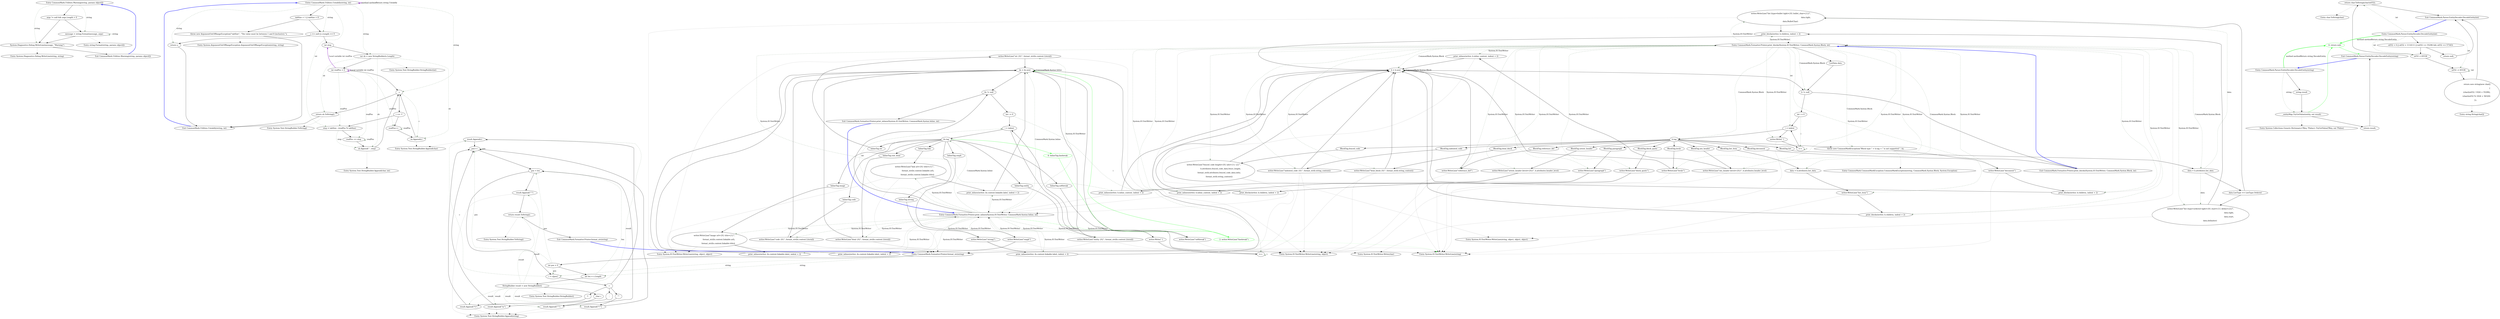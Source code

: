 digraph  {
n0 [cluster="CommonMark.Utilities.Warning(string, params object[])", label="Entry CommonMark.Utilities.Warning(string, params object[])", span="17-17"];
n1 [cluster="CommonMark.Utilities.Warning(string, params object[])", label="args != null && args.Length > 0", span="19-19"];
n2 [cluster="CommonMark.Utilities.Warning(string, params object[])", label="message = string.Format(message, args)", span="20-20"];
n3 [cluster="CommonMark.Utilities.Warning(string, params object[])", label="System.Diagnostics.Debug.WriteLine(message, ''Warning'')", span="22-22"];
n5 [cluster="string.Format(string, params object[])", label="Entry string.Format(string, params object[])", span="0-0"];
n4 [cluster="CommonMark.Utilities.Warning(string, params object[])", label="Exit CommonMark.Utilities.Warning(string, params object[])", span="17-17"];
n6 [cluster="System.Diagnostics.Debug.WriteLine(string, string)", label="Entry System.Diagnostics.Debug.WriteLine(string, string)", span="0-0"];
n7 [cluster="CommonMark.Utilities.Untabify(string, int)", label="Entry CommonMark.Utilities.Untabify(string, int)", span="31-31"];
n8 [cluster="CommonMark.Utilities.Untabify(string, int)", label="tabSize < 1 || tabSize > 8", span="33-33"];
n10 [cluster="CommonMark.Utilities.Untabify(string, int)", label="s == null || s.Length == 0", span="36-36"];
n11 [cluster="CommonMark.Utilities.Untabify(string, int)", label="return s;", span="37-37"];
n13 [cluster="CommonMark.Utilities.Untabify(string, int)", label="var sb = new StringBuilder(s.Length)", span="40-40"];
n15 [cluster="CommonMark.Utilities.Untabify(string, int)", label=s, span="42-42"];
n17 [cluster="CommonMark.Utilities.Untabify(string, int)", label="step = tabSize - (realPos % tabSize)", span="46-46"];
n9 [cluster="CommonMark.Utilities.Untabify(string, int)", label="throw new ArgumentOutOfRangeException(''tabSize'', ''The value must be between 1 and 8 (inclusive).'');", span="34-34"];
n12 [cluster="CommonMark.Utilities.Untabify(string, int)", label="int step", span="39-39"];
n14 [cluster="CommonMark.Utilities.Untabify(string, int)", label="int realPos = 0", span="41-41"];
n25 [cluster="System.Text.StringBuilder.StringBuilder(int)", label="Entry System.Text.StringBuilder.StringBuilder(int)", span="0-0"];
n19 [cluster="CommonMark.Utilities.Untabify(string, int)", label="sb.Append(' ', step)", span="48-48"];
n21 [cluster="CommonMark.Utilities.Untabify(string, int)", label="sb.Append(c)", span="53-53"];
n22 [cluster="CommonMark.Utilities.Untabify(string, int)", label="return sb.ToString();", span="57-57"];
n18 [cluster="CommonMark.Utilities.Untabify(string, int)", label="realPos += step", span="47-47"];
n20 [cluster="CommonMark.Utilities.Untabify(string, int)", label="realPos++", span="52-52"];
n16 [cluster="CommonMark.Utilities.Untabify(string, int)", label="c == '\t'", span="44-44"];
n27 [cluster="System.Text.StringBuilder.Append(char)", label="Entry System.Text.StringBuilder.Append(char)", span="0-0"];
n26 [cluster="System.Text.StringBuilder.Append(char, int)", label="Entry System.Text.StringBuilder.Append(char, int)", span="0-0"];
n23 [cluster="CommonMark.Utilities.Untabify(string, int)", label="Exit CommonMark.Utilities.Untabify(string, int)", span="31-31"];
n28 [cluster="System.Text.StringBuilder.ToString()", label="Entry System.Text.StringBuilder.ToString()", span="0-0"];
n24 [cluster="System.ArgumentOutOfRangeException.ArgumentOutOfRangeException(string, string)", label="Entry System.ArgumentOutOfRangeException.ArgumentOutOfRangeException(string, string)", span="0-0"];
m3_15 [cluster="char.ToString(char)", file="HtmlFormatterSlim.cs", label="Entry char.ToString(char)", span="0-0"];
m3_16 [cluster="string.String(char[])", file="HtmlFormatterSlim.cs", label="Entry string.String(char[])", span="0-0"];
m3_7 [cluster="CommonMark.Parser.EntityDecoder.DecodeEntity(int)", file="HtmlFormatterSlim.cs", label="Entry CommonMark.Parser.EntityDecoder.DecodeEntity(int)", span="26-26"];
m3_8 [cluster="CommonMark.Parser.EntityDecoder.DecodeEntity(int)", file="HtmlFormatterSlim.cs", label="utf32 < 0 || utf32 > 1114111 || (utf32 >= 55296 && utf32 <= 57343)", span="28-28"];
m3_10 [cluster="CommonMark.Parser.EntityDecoder.DecodeEntity(int)", file="HtmlFormatterSlim.cs", label="utf32 < 65536", span="31-31"];
m3_11 [cluster="CommonMark.Parser.EntityDecoder.DecodeEntity(int)", file="HtmlFormatterSlim.cs", label="return char.ToString((char)utf32);", span="32-32"];
m3_12 [cluster="CommonMark.Parser.EntityDecoder.DecodeEntity(int)", file="HtmlFormatterSlim.cs", label="utf32 -= 65536", span="34-34"];
m3_9 [cluster="CommonMark.Parser.EntityDecoder.DecodeEntity(int)", file="HtmlFormatterSlim.cs", label="return null;", span="29-29"];
m3_13 [cluster="CommonMark.Parser.EntityDecoder.DecodeEntity(int)", file="HtmlFormatterSlim.cs", label="return new string(new char[]\r\n            {\r\n                (char)(utf32 / 1024 + 55296),\r\n                (char)(utf32 % 1024 + 56320)\r\n            });", span="35-39"];
m3_14 [cluster="CommonMark.Parser.EntityDecoder.DecodeEntity(int)", file="HtmlFormatterSlim.cs", label="Exit CommonMark.Parser.EntityDecoder.DecodeEntity(int)", span="26-26"];
m3_0 [cluster="CommonMark.Parser.EntityDecoder.DecodeEntity(string)", file="HtmlFormatterSlim.cs", label="Entry CommonMark.Parser.EntityDecoder.DecodeEntity(string)", span="13-13"];
m3_4 [cluster="CommonMark.Parser.EntityDecoder.DecodeEntity(string)", color=green, community=0, file="HtmlFormatterSlim.cs", label="6: return null;", span="19-19"];
m3_2 [cluster="CommonMark.Parser.EntityDecoder.DecodeEntity(string)", file="HtmlFormatterSlim.cs", label="_entityMap.TryGetValue(entity, out result)", span="16-16"];
m3_1 [cluster="CommonMark.Parser.EntityDecoder.DecodeEntity(string)", file="HtmlFormatterSlim.cs", label="string result", span="15-15"];
m3_3 [cluster="CommonMark.Parser.EntityDecoder.DecodeEntity(string)", file="HtmlFormatterSlim.cs", label="return result;", span="17-17"];
m3_5 [cluster="CommonMark.Parser.EntityDecoder.DecodeEntity(string)", file="HtmlFormatterSlim.cs", label="Exit CommonMark.Parser.EntityDecoder.DecodeEntity(string)", span="13-13"];
m3_6 [cluster="System.Collections.Generic.Dictionary<TKey, TValue>.TryGetValue(TKey, out TValue)", file="HtmlFormatterSlim.cs", label="Entry System.Collections.Generic.Dictionary<TKey, TValue>.TryGetValue(TKey, out TValue)", span="0-0"];
m4_75 [cluster="CommonMark.Formatter.Printer.print_inlines(System.IO.TextWriter, CommonMark.Syntax.Inline, int)", file="Printer.cs", label="Entry CommonMark.Formatter.Printer.print_inlines(System.IO.TextWriter, CommonMark.Syntax.Inline, int)", span="122-122"];
m4_86 [cluster="CommonMark.Formatter.Printer.print_inlines(System.IO.TextWriter, CommonMark.Syntax.Inline, int)", color=green, community=0, file="Printer.cs", label="2: writer.WriteLine(''linebreak'')", span="144-144"];
m4_85 [cluster="CommonMark.Formatter.Printer.print_inlines(System.IO.TextWriter, CommonMark.Syntax.Inline, int)", color=green, community=0, file="Printer.cs", label="4: InlineTag.linebreak", span="143-143"];
m4_107 [cluster="CommonMark.Formatter.Printer.print_inlines(System.IO.TextWriter, CommonMark.Syntax.Inline, int)", file="Printer.cs", label="ils = ils.next", span="179-179"];
m4_82 [cluster="CommonMark.Formatter.Printer.print_inlines(System.IO.TextWriter, CommonMark.Syntax.Inline, int)", file="Printer.cs", label="ils.tag", span="138-138"];
m4_97 [cluster="CommonMark.Formatter.Printer.print_inlines(System.IO.TextWriter, CommonMark.Syntax.Inline, int)", file="Printer.cs", label="print_inlines(writer, ils.content.linkable.label, indent + 2)", span="162-162"];
m4_100 [cluster="CommonMark.Formatter.Printer.print_inlines(System.IO.TextWriter, CommonMark.Syntax.Inline, int)", file="Printer.cs", label="print_inlines(writer, ils.content.linkable.label, indent + 2)", span="168-168"];
m4_103 [cluster="CommonMark.Formatter.Printer.print_inlines(System.IO.TextWriter, CommonMark.Syntax.Inline, int)", file="Printer.cs", label="print_inlines(writer, ils.content.linkable.label, indent + 2)", span="172-172"];
m4_106 [cluster="CommonMark.Formatter.Printer.print_inlines(System.IO.TextWriter, CommonMark.Syntax.Inline, int)", file="Printer.cs", label="print_inlines(writer, ils.content.linkable.label, indent + 2)", span="176-176"];
m4_77 [cluster="CommonMark.Formatter.Printer.print_inlines(System.IO.TextWriter, CommonMark.Syntax.Inline, int)", file="Printer.cs", label="ils != null", span="124-124"];
m4_79 [cluster="CommonMark.Formatter.Printer.print_inlines(System.IO.TextWriter, CommonMark.Syntax.Inline, int)", file="Printer.cs", label="i < indent", span="134-134"];
m4_80 [cluster="CommonMark.Formatter.Printer.print_inlines(System.IO.TextWriter, CommonMark.Syntax.Inline, int)", file="Printer.cs", label="writer.Write(' ')", span="136-136"];
m4_84 [cluster="CommonMark.Formatter.Printer.print_inlines(System.IO.TextWriter, CommonMark.Syntax.Inline, int)", file="Printer.cs", label="writer.WriteLine(''str {0}'', format_str(ils.content.Literal))", span="141-141"];
m4_88 [cluster="CommonMark.Formatter.Printer.print_inlines(System.IO.TextWriter, CommonMark.Syntax.Inline, int)", file="Printer.cs", label="writer.WriteLine(''softbreak'')", span="147-147"];
m4_90 [cluster="CommonMark.Formatter.Printer.print_inlines(System.IO.TextWriter, CommonMark.Syntax.Inline, int)", file="Printer.cs", label="writer.WriteLine(''code {0}'', format_str(ils.content.Literal))", span="150-150"];
m4_92 [cluster="CommonMark.Formatter.Printer.print_inlines(System.IO.TextWriter, CommonMark.Syntax.Inline, int)", file="Printer.cs", label="writer.WriteLine(''html {0}'', format_str(ils.content.Literal))", span="153-153"];
m4_94 [cluster="CommonMark.Formatter.Printer.print_inlines(System.IO.TextWriter, CommonMark.Syntax.Inline, int)", file="Printer.cs", label="writer.WriteLine(''entity {0}'', format_str(ils.content.Literal))", span="156-156"];
m4_96 [cluster="CommonMark.Formatter.Printer.print_inlines(System.IO.TextWriter, CommonMark.Syntax.Inline, int)", file="Printer.cs", label="writer.WriteLine(''link url={0} title={1}'',\r\n                               format_str(ils.content.linkable.url),\r\n                               format_str(ils.content.linkable.title))", span="159-161"];
m4_99 [cluster="CommonMark.Formatter.Printer.print_inlines(System.IO.TextWriter, CommonMark.Syntax.Inline, int)", file="Printer.cs", label="writer.WriteLine(''image url={0} title={1}'',\r\n                               format_str(ils.content.linkable.url),\r\n                               format_str(ils.content.linkable.title))", span="165-167"];
m4_102 [cluster="CommonMark.Formatter.Printer.print_inlines(System.IO.TextWriter, CommonMark.Syntax.Inline, int)", file="Printer.cs", label="writer.WriteLine(''strong'')", span="171-171"];
m4_105 [cluster="CommonMark.Formatter.Printer.print_inlines(System.IO.TextWriter, CommonMark.Syntax.Inline, int)", file="Printer.cs", label="writer.WriteLine(''emph'')", span="175-175"];
m4_83 [cluster="CommonMark.Formatter.Printer.print_inlines(System.IO.TextWriter, CommonMark.Syntax.Inline, int)", file="Printer.cs", label="InlineTag.str", span="140-140"];
m4_87 [cluster="CommonMark.Formatter.Printer.print_inlines(System.IO.TextWriter, CommonMark.Syntax.Inline, int)", file="Printer.cs", label="InlineTag.softbreak", span="146-146"];
m4_89 [cluster="CommonMark.Formatter.Printer.print_inlines(System.IO.TextWriter, CommonMark.Syntax.Inline, int)", file="Printer.cs", label="InlineTag.code", span="149-149"];
m4_91 [cluster="CommonMark.Formatter.Printer.print_inlines(System.IO.TextWriter, CommonMark.Syntax.Inline, int)", file="Printer.cs", label="InlineTag.raw_html", span="152-152"];
m4_93 [cluster="CommonMark.Formatter.Printer.print_inlines(System.IO.TextWriter, CommonMark.Syntax.Inline, int)", file="Printer.cs", label="InlineTag.entity", span="155-155"];
m4_95 [cluster="CommonMark.Formatter.Printer.print_inlines(System.IO.TextWriter, CommonMark.Syntax.Inline, int)", file="Printer.cs", label="InlineTag.link", span="158-158"];
m4_98 [cluster="CommonMark.Formatter.Printer.print_inlines(System.IO.TextWriter, CommonMark.Syntax.Inline, int)", file="Printer.cs", label="InlineTag.image", span="164-164"];
m4_101 [cluster="CommonMark.Formatter.Printer.print_inlines(System.IO.TextWriter, CommonMark.Syntax.Inline, int)", file="Printer.cs", label="InlineTag.strong", span="170-170"];
m4_104 [cluster="CommonMark.Formatter.Printer.print_inlines(System.IO.TextWriter, CommonMark.Syntax.Inline, int)", file="Printer.cs", label="InlineTag.emph", span="174-174"];
m4_78 [cluster="CommonMark.Formatter.Printer.print_inlines(System.IO.TextWriter, CommonMark.Syntax.Inline, int)", file="Printer.cs", label="int i = 0", span="134-134"];
m4_81 [cluster="CommonMark.Formatter.Printer.print_inlines(System.IO.TextWriter, CommonMark.Syntax.Inline, int)", file="Printer.cs", label="i++", span="134-134"];
m4_108 [cluster="CommonMark.Formatter.Printer.print_inlines(System.IO.TextWriter, CommonMark.Syntax.Inline, int)", file="Printer.cs", label="Exit CommonMark.Formatter.Printer.print_inlines(System.IO.TextWriter, CommonMark.Syntax.Inline, int)", span="122-122"];
m4_73 [cluster="System.IO.TextWriter.WriteLine(string, object, object)", file="Printer.cs", label="Entry System.IO.TextWriter.WriteLine(string, object, object)", span="0-0"];
m4_71 [cluster="System.IO.TextWriter.WriteLine(string)", file="Printer.cs", label="Entry System.IO.TextWriter.WriteLine(string)", span="0-0"];
m4_24 [cluster="CommonMark.Formatter.Printer.print_blocks(System.IO.TextWriter, CommonMark.Syntax.Block, int)", file="Printer.cs", label="Entry CommonMark.Formatter.Printer.print_blocks(System.IO.TextWriter, CommonMark.Syntax.Block, int)", span="42-42"];
m4_50 [cluster="CommonMark.Formatter.Printer.print_blocks(System.IO.TextWriter, CommonMark.Syntax.Block, int)", file="Printer.cs", label="print_inlines(writer, b.inline_content, indent + 2)", span="86-86"];
m4_53 [cluster="CommonMark.Formatter.Printer.print_blocks(System.IO.TextWriter, CommonMark.Syntax.Block, int)", file="Printer.cs", label="print_inlines(writer, b.inline_content, indent + 2)", span="90-90"];
m4_56 [cluster="CommonMark.Formatter.Printer.print_blocks(System.IO.TextWriter, CommonMark.Syntax.Block, int)", file="Printer.cs", label="print_inlines(writer, b.inline_content, indent + 2)", span="94-94"];
m4_33 [cluster="CommonMark.Formatter.Printer.print_blocks(System.IO.TextWriter, CommonMark.Syntax.Block, int)", file="Printer.cs", label="writer.WriteLine(''document'')", span="55-55"];
m4_36 [cluster="CommonMark.Formatter.Printer.print_blocks(System.IO.TextWriter, CommonMark.Syntax.Block, int)", file="Printer.cs", label="writer.WriteLine(''block_quote'')", span="59-59"];
m4_40 [cluster="CommonMark.Formatter.Printer.print_blocks(System.IO.TextWriter, CommonMark.Syntax.Block, int)", file="Printer.cs", label="writer.WriteLine(''list_item'')", span="64-64"];
m4_55 [cluster="CommonMark.Formatter.Printer.print_blocks(System.IO.TextWriter, CommonMark.Syntax.Block, int)", file="Printer.cs", label="writer.WriteLine(''paragraph'')", span="93-93"];
m4_58 [cluster="CommonMark.Formatter.Printer.print_blocks(System.IO.TextWriter, CommonMark.Syntax.Block, int)", file="Printer.cs", label="writer.WriteLine(''hrule'')", span="97-97"];
m4_66 [cluster="CommonMark.Formatter.Printer.print_blocks(System.IO.TextWriter, CommonMark.Syntax.Block, int)", file="Printer.cs", label="writer.WriteLine(''reference_def'')", span="112-112"];
m4_49 [cluster="CommonMark.Formatter.Printer.print_blocks(System.IO.TextWriter, CommonMark.Syntax.Block, int)", file="Printer.cs", label="writer.WriteLine(''atx_header (level={0})'', b.attributes.header_level)", span="85-85"];
m4_68 [cluster="CommonMark.Formatter.Printer.print_blocks(System.IO.TextWriter, CommonMark.Syntax.Block, int)", file="Printer.cs", label="b = b.next", span="117-117"];
m4_52 [cluster="CommonMark.Formatter.Printer.print_blocks(System.IO.TextWriter, CommonMark.Syntax.Block, int)", file="Printer.cs", label="writer.WriteLine(''setext_header (level={0})'', b.attributes.header_level)", span="89-89"];
m4_32 [cluster="CommonMark.Formatter.Printer.print_blocks(System.IO.TextWriter, CommonMark.Syntax.Block, int)", file="Printer.cs", label="BlockTag.document", span="54-54"];
m4_34 [cluster="CommonMark.Formatter.Printer.print_blocks(System.IO.TextWriter, CommonMark.Syntax.Block, int)", file="Printer.cs", label="print_blocks(writer, b.children, indent + 2)", span="56-56"];
m4_35 [cluster="CommonMark.Formatter.Printer.print_blocks(System.IO.TextWriter, CommonMark.Syntax.Block, int)", file="Printer.cs", label="BlockTag.block_quote", span="58-58"];
m4_37 [cluster="CommonMark.Formatter.Printer.print_blocks(System.IO.TextWriter, CommonMark.Syntax.Block, int)", file="Printer.cs", label="print_blocks(writer, b.children, indent + 2)", span="60-60"];
m4_39 [cluster="CommonMark.Formatter.Printer.print_blocks(System.IO.TextWriter, CommonMark.Syntax.Block, int)", file="Printer.cs", label="data = b.attributes.list_data", span="63-63"];
m4_41 [cluster="CommonMark.Formatter.Printer.print_blocks(System.IO.TextWriter, CommonMark.Syntax.Block, int)", file="Printer.cs", label="print_blocks(writer, b.children, indent + 2)", span="65-65"];
m4_54 [cluster="CommonMark.Formatter.Printer.print_blocks(System.IO.TextWriter, CommonMark.Syntax.Block, int)", file="Printer.cs", label="BlockTag.paragraph", span="92-92"];
m4_57 [cluster="CommonMark.Formatter.Printer.print_blocks(System.IO.TextWriter, CommonMark.Syntax.Block, int)", file="Printer.cs", label="BlockTag.hrule", span="96-96"];
m4_65 [cluster="CommonMark.Formatter.Printer.print_blocks(System.IO.TextWriter, CommonMark.Syntax.Block, int)", file="Printer.cs", label="BlockTag.reference_def", span="111-111"];
m4_47 [cluster="CommonMark.Formatter.Printer.print_blocks(System.IO.TextWriter, CommonMark.Syntax.Block, int)", file="Printer.cs", label="print_blocks(writer, b.children, indent + 2)", span="82-82"];
m4_25 [cluster="CommonMark.Formatter.Printer.print_blocks(System.IO.TextWriter, CommonMark.Syntax.Block, int)", file="Printer.cs", label="ListData data", span="44-44"];
m4_26 [cluster="CommonMark.Formatter.Printer.print_blocks(System.IO.TextWriter, CommonMark.Syntax.Block, int)", file="Printer.cs", label="b != null", span="45-45"];
m4_28 [cluster="CommonMark.Formatter.Printer.print_blocks(System.IO.TextWriter, CommonMark.Syntax.Block, int)", file="Printer.cs", label="i < indent", span="48-48"];
m4_29 [cluster="CommonMark.Formatter.Printer.print_blocks(System.IO.TextWriter, CommonMark.Syntax.Block, int)", file="Printer.cs", label="writer.Write(' ')", span="50-50"];
m4_31 [cluster="CommonMark.Formatter.Printer.print_blocks(System.IO.TextWriter, CommonMark.Syntax.Block, int)", file="Printer.cs", label="b.tag", span="52-52"];
m4_43 [cluster="CommonMark.Formatter.Printer.print_blocks(System.IO.TextWriter, CommonMark.Syntax.Block, int)", file="Printer.cs", label="data = b.attributes.list_data", span="68-68"];
m4_45 [cluster="CommonMark.Formatter.Printer.print_blocks(System.IO.TextWriter, CommonMark.Syntax.Block, int)", file="Printer.cs", label="writer.WriteLine(''list (type=ordered tight={0} start={1} delim={2})'',\r\n                                 data.tight,\r\n                                 data.start,\r\n                                 data.delimiter)", span="71-74"];
m4_46 [cluster="CommonMark.Formatter.Printer.print_blocks(System.IO.TextWriter, CommonMark.Syntax.Block, int)", file="Printer.cs", label="writer.WriteLine(''list (type=bullet tight={0} bullet_char={1})'',\r\n                                 data.tight,\r\n                                 data.BulletChar)", span="78-80"];
m4_60 [cluster="CommonMark.Formatter.Printer.print_blocks(System.IO.TextWriter, CommonMark.Syntax.Block, int)", file="Printer.cs", label="writer.WriteLine(''indented_code {0}'', format_str(b.string_content))", span="100-100"];
m4_62 [cluster="CommonMark.Formatter.Printer.print_blocks(System.IO.TextWriter, CommonMark.Syntax.Block, int)", file="Printer.cs", label="writer.WriteLine(''fenced_code length={0} info={1} {2}'',\r\n                               b.attributes.fenced_code_data.fence_length,\r\n                               format_str(b.attributes.fenced_code_data.info),\r\n                               format_str(b.string_content))", span="103-106"];
m4_64 [cluster="CommonMark.Formatter.Printer.print_blocks(System.IO.TextWriter, CommonMark.Syntax.Block, int)", file="Printer.cs", label="writer.WriteLine(''html_block {0}'', format_str(b.string_content))", span="109-109"];
m4_67 [cluster="CommonMark.Formatter.Printer.print_blocks(System.IO.TextWriter, CommonMark.Syntax.Block, int)", file="Printer.cs", label="throw new CommonMarkException(''Block type '' + b.tag + '' is not supported.'', b);", span="115-115"];
m4_48 [cluster="CommonMark.Formatter.Printer.print_blocks(System.IO.TextWriter, CommonMark.Syntax.Block, int)", file="Printer.cs", label="BlockTag.atx_header", span="84-84"];
m4_51 [cluster="CommonMark.Formatter.Printer.print_blocks(System.IO.TextWriter, CommonMark.Syntax.Block, int)", file="Printer.cs", label="BlockTag.setext_header", span="88-88"];
m4_38 [cluster="CommonMark.Formatter.Printer.print_blocks(System.IO.TextWriter, CommonMark.Syntax.Block, int)", file="Printer.cs", label="BlockTag.list_item", span="62-62"];
m4_27 [cluster="CommonMark.Formatter.Printer.print_blocks(System.IO.TextWriter, CommonMark.Syntax.Block, int)", file="Printer.cs", label="int i = 0", span="48-48"];
m4_30 [cluster="CommonMark.Formatter.Printer.print_blocks(System.IO.TextWriter, CommonMark.Syntax.Block, int)", file="Printer.cs", label="i++", span="48-48"];
m4_42 [cluster="CommonMark.Formatter.Printer.print_blocks(System.IO.TextWriter, CommonMark.Syntax.Block, int)", file="Printer.cs", label="BlockTag.list", span="67-67"];
m4_59 [cluster="CommonMark.Formatter.Printer.print_blocks(System.IO.TextWriter, CommonMark.Syntax.Block, int)", file="Printer.cs", label="BlockTag.indented_code", span="99-99"];
m4_61 [cluster="CommonMark.Formatter.Printer.print_blocks(System.IO.TextWriter, CommonMark.Syntax.Block, int)", file="Printer.cs", label="BlockTag.fenced_code", span="102-102"];
m4_63 [cluster="CommonMark.Formatter.Printer.print_blocks(System.IO.TextWriter, CommonMark.Syntax.Block, int)", file="Printer.cs", label="BlockTag.html_block", span="108-108"];
m4_44 [cluster="CommonMark.Formatter.Printer.print_blocks(System.IO.TextWriter, CommonMark.Syntax.Block, int)", file="Printer.cs", label="data.ListType == ListType.Ordered", span="69-69"];
m4_69 [cluster="CommonMark.Formatter.Printer.print_blocks(System.IO.TextWriter, CommonMark.Syntax.Block, int)", file="Printer.cs", label="Exit CommonMark.Formatter.Printer.print_blocks(System.IO.TextWriter, CommonMark.Syntax.Block, int)", span="42-42"];
m4_74 [cluster="System.IO.TextWriter.WriteLine(string, object)", file="Printer.cs", label="Entry System.IO.TextWriter.WriteLine(string, object)", span="0-0"];
m4_20 [cluster="System.Text.StringBuilder.StringBuilder()", file="Printer.cs", label="Entry System.Text.StringBuilder.StringBuilder()", span="0-0"];
m4_0 [cluster="CommonMark.Formatter.Printer.format_str(string)", file="Printer.cs", label="Entry CommonMark.Formatter.Printer.format_str(string)", span="9-9"];
m4_1 [cluster="CommonMark.Formatter.Printer.format_str(string)", file="Printer.cs", label="int pos = 0", span="11-11"];
m4_2 [cluster="CommonMark.Formatter.Printer.format_str(string)", file="Printer.cs", label="int len = s.Length", span="12-12"];
m4_7 [cluster="CommonMark.Formatter.Printer.format_str(string)", file="Printer.cs", label="c = s[pos]", span="18-18"];
m4_18 [cluster="CommonMark.Formatter.Printer.format_str(string)", file="Printer.cs", label="return result.ToString();", span="37-37"];
m4_6 [cluster="CommonMark.Formatter.Printer.format_str(string)", file="Printer.cs", label="pos < len", span="16-16"];
m4_16 [cluster="CommonMark.Formatter.Printer.format_str(string)", file="Printer.cs", label="pos++", span="34-34"];
m4_3 [cluster="CommonMark.Formatter.Printer.format_str(string)", file="Printer.cs", label="StringBuilder result = new StringBuilder()", span="13-13"];
m4_8 [cluster="CommonMark.Formatter.Printer.format_str(string)", file="Printer.cs", label=c, span="19-19"];
m4_15 [cluster="CommonMark.Formatter.Printer.format_str(string)", file="Printer.cs", label="result.Append(c)", span="31-31"];
m4_17 [cluster="CommonMark.Formatter.Printer.format_str(string)", file="Printer.cs", label="result.Append(''\'''')", span="36-36"];
m4_5 [cluster="CommonMark.Formatter.Printer.format_str(string)", file="Printer.cs", label="result.Append(''\'''')", span="15-15"];
m4_10 [cluster="CommonMark.Formatter.Printer.format_str(string)", file="Printer.cs", label="result.Append(''\\n'')", span="22-22"];
m4_12 [cluster="CommonMark.Formatter.Printer.format_str(string)", file="Printer.cs", label="result.Append(''\\\'''')", span="25-25"];
m4_14 [cluster="CommonMark.Formatter.Printer.format_str(string)", file="Printer.cs", label="result.Append(''\\\\'')", span="28-28"];
m4_4 [cluster="CommonMark.Formatter.Printer.format_str(string)", file="Printer.cs", label="char c", span="14-14"];
m4_9 [cluster="CommonMark.Formatter.Printer.format_str(string)", file="Printer.cs", label="'\n'", span="21-21"];
m4_11 [cluster="CommonMark.Formatter.Printer.format_str(string)", file="Printer.cs", label="''''", span="24-24"];
m4_13 [cluster="CommonMark.Formatter.Printer.format_str(string)", file="Printer.cs", label="'\\'", span="27-27"];
m4_19 [cluster="CommonMark.Formatter.Printer.format_str(string)", file="Printer.cs", label="Exit CommonMark.Formatter.Printer.format_str(string)", span="9-9"];
m4_72 [cluster="System.IO.TextWriter.WriteLine(string, object, object, object)", file="Printer.cs", label="Entry System.IO.TextWriter.WriteLine(string, object, object, object)", span="0-0"];
m4_23 [cluster="System.Text.StringBuilder.ToString()", file="Printer.cs", label="Entry System.Text.StringBuilder.ToString()", span="0-0"];
m4_70 [cluster="System.IO.TextWriter.Write(char)", file="Printer.cs", label="Entry System.IO.TextWriter.Write(char)", span="0-0"];
m4_21 [cluster="System.Text.StringBuilder.Append(string)", file="Printer.cs", label="Entry System.Text.StringBuilder.Append(string)", span="0-0"];
m4_76 [cluster="CommonMark.CommonMarkException.CommonMarkException(string, CommonMark.Syntax.Block, System.Exception)", file="Printer.cs", label="Entry CommonMark.CommonMarkException.CommonMarkException(string, CommonMark.Syntax.Block, System.Exception)", span="38-38"];
n0 -> n1  [key=0, style=solid];
n0 -> n2  [color=darkseagreen4, key=1, label=string, style=dashed];
n0 -> n3  [color=darkseagreen4, key=1, label=string, style=dashed];
n1 -> n2  [key=0, style=solid];
n1 -> n3  [key=0, style=solid];
n2 -> n3  [key=0, style=solid];
n2 -> n5  [key=2, style=dotted];
n2 -> n2  [color=darkseagreen4, key=1, label=string, style=dashed];
n3 -> n4  [key=0, style=solid];
n3 -> n6  [key=2, style=dotted];
n4 -> n0  [color=blue, key=0, style=bold];
n7 -> n8  [key=0, style=solid];
n7 -> n10  [color=darkseagreen4, key=1, label=string, style=dashed];
n7 -> n11  [color=darkseagreen4, key=1, label=string, style=dashed];
n7 -> n13  [color=darkseagreen4, key=1, label=string, style=dashed];
n7 -> n15  [color=darkseagreen4, key=1, label=string, style=dashed];
n7 -> n17  [color=darkseagreen4, key=1, label=int, style=dashed];
n7 -> n7  [color=darkorchid, key=3, label="method methodReturn string Untabify", style=bold];
n8 -> n9  [key=0, style=solid];
n8 -> n10  [key=0, style=solid];
n10 -> n11  [key=0, style=solid];
n10 -> n12  [key=0, style=solid];
n11 -> n23  [key=0, style=solid];
n13 -> n14  [key=0, style=solid];
n13 -> n25  [key=2, style=dotted];
n13 -> n19  [color=darkseagreen4, key=1, label=sb, style=dashed];
n13 -> n21  [color=darkseagreen4, key=1, label=sb, style=dashed];
n13 -> n22  [color=darkseagreen4, key=1, label=sb, style=dashed];
n15 -> n16  [key=0, style=solid];
n15 -> n22  [key=0, style=solid];
n15 -> n21  [color=darkseagreen4, key=1, label=c, style=dashed];
n17 -> n18  [key=0, style=solid];
n17 -> n19  [color=darkseagreen4, key=1, label=step, style=dashed];
n9 -> n23  [key=0, style=solid];
n9 -> n24  [key=2, style=dotted];
n12 -> n13  [key=0, style=solid];
n14 -> n15  [key=0, style=solid];
n14 -> n17  [color=darkseagreen4, key=1, label=realPos, style=dashed];
n14 -> n18  [color=darkseagreen4, key=1, label=realPos, style=dashed];
n14 -> n20  [color=darkseagreen4, key=1, label=realPos, style=dashed];
n14 -> n14  [color=darkorchid, key=3, label="Local variable int realPos", style=bold];
n14 -> n12  [color=darkorchid, key=3, label="Local variable int realPos", style=bold];
n19 -> n15  [key=0, style=solid];
n19 -> n26  [key=2, style=dotted];
n21 -> n15  [key=0, style=solid];
n21 -> n27  [key=2, style=dotted];
n22 -> n23  [key=0, style=solid];
n22 -> n28  [key=2, style=dotted];
n18 -> n19  [key=0, style=solid];
n18 -> n18  [color=darkseagreen4, key=1, label=realPos, style=dashed];
n20 -> n21  [key=0, style=solid];
n20 -> n20  [color=darkseagreen4, key=1, label=realPos, style=dashed];
n16 -> n17  [key=0, style=solid];
n16 -> n20  [key=0, style=solid];
n23 -> n7  [color=blue, key=0, style=bold];
m3_7 -> m3_4  [color=green, key=3, label="method methodReturn string DecodeEntity", style=bold];
m3_7 -> m3_8  [key=0, style=solid];
m3_7 -> m3_10  [color=darkseagreen4, key=1, label=int, style=dashed];
m3_7 -> m3_11  [color=darkseagreen4, key=1, label=int, style=dashed];
m3_7 -> m3_12  [color=darkseagreen4, key=1, label=int, style=dashed];
m3_8 -> m3_9  [key=0, style=solid];
m3_8 -> m3_10  [key=0, style=solid];
m3_10 -> m3_11  [key=0, style=solid];
m3_10 -> m3_12  [key=0, style=solid];
m3_11 -> m3_14  [key=0, style=solid];
m3_11 -> m3_15  [key=2, style=dotted];
m3_12 -> m3_12  [color=darkseagreen4, key=1, label=int, style=dashed];
m3_12 -> m3_13  [key=0, style=solid];
m3_9 -> m3_14  [key=0, style=solid];
m3_13 -> m3_14  [key=0, style=solid];
m3_13 -> m3_16  [key=2, style=dotted];
m3_14 -> m3_7  [color=blue, key=0, style=bold];
m3_0 -> m3_4  [color=green, key=3, label="method methodReturn string DecodeEntity", style=bold];
m3_0 -> m3_1  [key=0, style=solid];
m3_0 -> m3_2  [color=darkseagreen4, key=1, label=string, style=dashed];
m3_4 -> m3_5  [color=green, key=0, style=solid];
m3_2 -> m3_4  [color=green, key=0, style=solid];
m3_2 -> m3_3  [key=0, style=solid];
m3_2 -> m3_6  [key=2, style=dotted];
m3_1 -> m3_2  [key=0, style=solid];
m3_3 -> m3_5  [key=0, style=solid];
m3_5 -> m3_0  [color=blue, key=0, style=bold];
m4_75 -> m4_86  [color=green, key=1, label="System.IO.TextWriter", style=dashed];
m4_75 -> m4_77  [key=0, style=solid];
m4_75 -> m4_79  [color=darkseagreen4, key=1, label=int, style=dashed];
m4_75 -> m4_80  [color=darkseagreen4, key=1, label="System.IO.TextWriter", style=dashed];
m4_75 -> m4_82  [color=darkseagreen4, key=1, label="CommonMark.Syntax.Inline", style=dashed];
m4_75 -> m4_84  [color=darkseagreen4, key=1, label="System.IO.TextWriter", style=dashed];
m4_75 -> m4_88  [color=darkseagreen4, key=1, label="System.IO.TextWriter", style=dashed];
m4_75 -> m4_90  [color=darkseagreen4, key=1, label="System.IO.TextWriter", style=dashed];
m4_75 -> m4_92  [color=darkseagreen4, key=1, label="System.IO.TextWriter", style=dashed];
m4_75 -> m4_94  [color=darkseagreen4, key=1, label="System.IO.TextWriter", style=dashed];
m4_75 -> m4_96  [color=darkseagreen4, key=1, label="System.IO.TextWriter", style=dashed];
m4_75 -> m4_97  [color=darkseagreen4, key=1, label="System.IO.TextWriter", style=dashed];
m4_75 -> m4_99  [color=darkseagreen4, key=1, label="System.IO.TextWriter", style=dashed];
m4_75 -> m4_100  [color=darkseagreen4, key=1, label="System.IO.TextWriter", style=dashed];
m4_75 -> m4_102  [color=darkseagreen4, key=1, label="System.IO.TextWriter", style=dashed];
m4_75 -> m4_103  [color=darkseagreen4, key=1, label="System.IO.TextWriter", style=dashed];
m4_75 -> m4_105  [color=darkseagreen4, key=1, label="System.IO.TextWriter", style=dashed];
m4_75 -> m4_106  [color=darkseagreen4, key=1, label="System.IO.TextWriter", style=dashed];
m4_75 -> m4_107  [color=darkseagreen4, key=1, label="CommonMark.Syntax.Inline", style=dashed];
m4_86 -> m4_107  [color=green, key=0, style=solid];
m4_86 -> m4_71  [color=green, key=2, style=dotted];
m4_85 -> m4_86  [color=green, key=0, style=solid];
m4_107 -> m4_107  [color=darkseagreen4, key=1, label="CommonMark.Syntax.Inline", style=dashed];
m4_107 -> m4_77  [key=0, style=solid];
m4_82 -> m4_85  [color=green, key=0, style=solid];
m4_82 -> m4_83  [key=0, style=solid];
m4_82 -> m4_87  [key=0, style=solid];
m4_82 -> m4_89  [key=0, style=solid];
m4_82 -> m4_91  [key=0, style=solid];
m4_82 -> m4_93  [key=0, style=solid];
m4_82 -> m4_95  [key=0, style=solid];
m4_82 -> m4_98  [key=0, style=solid];
m4_82 -> m4_101  [key=0, style=solid];
m4_82 -> m4_104  [key=0, style=solid];
m4_97 -> m4_75  [key=2, style=dotted];
m4_97 -> m4_107  [key=0, style=solid];
m4_100 -> m4_75  [key=2, style=dotted];
m4_100 -> m4_107  [key=0, style=solid];
m4_103 -> m4_75  [key=2, style=dotted];
m4_103 -> m4_107  [key=0, style=solid];
m4_106 -> m4_75  [key=2, style=dotted];
m4_106 -> m4_107  [key=0, style=solid];
m4_77 -> m4_108  [key=0, style=solid];
m4_77 -> m4_78  [key=0, style=solid];
m4_79 -> m4_82  [key=0, style=solid];
m4_79 -> m4_80  [key=0, style=solid];
m4_80 -> m4_81  [key=0, style=solid];
m4_80 -> m4_70  [key=2, style=dotted];
m4_84 -> m4_107  [key=0, style=solid];
m4_84 -> m4_0  [key=2, style=dotted];
m4_84 -> m4_74  [key=2, style=dotted];
m4_88 -> m4_107  [key=0, style=solid];
m4_88 -> m4_71  [key=2, style=dotted];
m4_90 -> m4_107  [key=0, style=solid];
m4_90 -> m4_0  [key=2, style=dotted];
m4_90 -> m4_74  [key=2, style=dotted];
m4_92 -> m4_107  [key=0, style=solid];
m4_92 -> m4_0  [key=2, style=dotted];
m4_92 -> m4_74  [key=2, style=dotted];
m4_94 -> m4_107  [key=0, style=solid];
m4_94 -> m4_0  [key=2, style=dotted];
m4_94 -> m4_74  [key=2, style=dotted];
m4_96 -> m4_97  [key=0, style=solid];
m4_96 -> m4_0  [key=2, style=dotted];
m4_96 -> m4_73  [key=2, style=dotted];
m4_99 -> m4_100  [key=0, style=solid];
m4_99 -> m4_0  [key=2, style=dotted];
m4_99 -> m4_73  [key=2, style=dotted];
m4_102 -> m4_71  [key=2, style=dotted];
m4_102 -> m4_103  [key=0, style=solid];
m4_105 -> m4_71  [key=2, style=dotted];
m4_105 -> m4_106  [key=0, style=solid];
m4_83 -> m4_84  [key=0, style=solid];
m4_87 -> m4_88  [key=0, style=solid];
m4_89 -> m4_90  [key=0, style=solid];
m4_91 -> m4_92  [key=0, style=solid];
m4_93 -> m4_94  [key=0, style=solid];
m4_95 -> m4_96  [key=0, style=solid];
m4_98 -> m4_99  [key=0, style=solid];
m4_101 -> m4_102  [key=0, style=solid];
m4_104 -> m4_105  [key=0, style=solid];
m4_78 -> m4_79  [key=0, style=solid];
m4_78 -> m4_81  [color=darkseagreen4, key=1, label=i, style=dashed];
m4_81 -> m4_79  [key=0, style=solid];
m4_81 -> m4_81  [color=darkseagreen4, key=1, label=i, style=dashed];
m4_108 -> m4_75  [color=blue, key=0, style=bold];
m4_24 -> m4_50  [color=darkseagreen4, key=1, label="System.IO.TextWriter", style=dashed];
m4_24 -> m4_53  [color=darkseagreen4, key=1, label="System.IO.TextWriter", style=dashed];
m4_24 -> m4_56  [color=darkseagreen4, key=1, label="System.IO.TextWriter", style=dashed];
m4_24 -> m4_33  [color=darkseagreen4, key=1, label="System.IO.TextWriter", style=dashed];
m4_24 -> m4_36  [color=darkseagreen4, key=1, label="System.IO.TextWriter", style=dashed];
m4_24 -> m4_40  [color=darkseagreen4, key=1, label="System.IO.TextWriter", style=dashed];
m4_24 -> m4_55  [color=darkseagreen4, key=1, label="System.IO.TextWriter", style=dashed];
m4_24 -> m4_58  [color=darkseagreen4, key=1, label="System.IO.TextWriter", style=dashed];
m4_24 -> m4_66  [color=darkseagreen4, key=1, label="System.IO.TextWriter", style=dashed];
m4_24 -> m4_25  [key=0, style=solid];
m4_24 -> m4_26  [color=darkseagreen4, key=1, label="CommonMark.Syntax.Block", style=dashed];
m4_24 -> m4_28  [color=darkseagreen4, key=1, label=int, style=dashed];
m4_24 -> m4_29  [color=darkseagreen4, key=1, label="System.IO.TextWriter", style=dashed];
m4_24 -> m4_31  [color=darkseagreen4, key=1, label="CommonMark.Syntax.Block", style=dashed];
m4_24 -> m4_34  [color=darkseagreen4, key=1, label="System.IO.TextWriter", style=dashed];
m4_24 -> m4_37  [color=darkseagreen4, key=1, label="System.IO.TextWriter", style=dashed];
m4_24 -> m4_39  [color=darkseagreen4, key=1, label="CommonMark.Syntax.Block", style=dashed];
m4_24 -> m4_41  [color=darkseagreen4, key=1, label="System.IO.TextWriter", style=dashed];
m4_24 -> m4_43  [color=darkseagreen4, key=1, label="CommonMark.Syntax.Block", style=dashed];
m4_24 -> m4_45  [color=darkseagreen4, key=1, label="System.IO.TextWriter", style=dashed];
m4_24 -> m4_46  [color=darkseagreen4, key=1, label="System.IO.TextWriter", style=dashed];
m4_24 -> m4_47  [color=darkseagreen4, key=1, label="System.IO.TextWriter", style=dashed];
m4_24 -> m4_49  [color=darkseagreen4, key=1, label="System.IO.TextWriter", style=dashed];
m4_24 -> m4_52  [color=darkseagreen4, key=1, label="System.IO.TextWriter", style=dashed];
m4_24 -> m4_60  [color=darkseagreen4, key=1, label="System.IO.TextWriter", style=dashed];
m4_24 -> m4_62  [color=darkseagreen4, key=1, label="System.IO.TextWriter", style=dashed];
m4_24 -> m4_64  [color=darkseagreen4, key=1, label="System.IO.TextWriter", style=dashed];
m4_24 -> m4_67  [color=darkseagreen4, key=1, label="CommonMark.Syntax.Block", style=dashed];
m4_24 -> m4_68  [color=darkseagreen4, key=1, label="CommonMark.Syntax.Block", style=dashed];
m4_50 -> m4_75  [key=2, style=dotted];
m4_50 -> m4_68  [key=0, style=solid];
m4_53 -> m4_75  [key=2, style=dotted];
m4_53 -> m4_68  [key=0, style=solid];
m4_56 -> m4_75  [key=2, style=dotted];
m4_56 -> m4_68  [key=0, style=solid];
m4_33 -> m4_71  [key=2, style=dotted];
m4_33 -> m4_34  [key=0, style=solid];
m4_36 -> m4_71  [key=2, style=dotted];
m4_36 -> m4_37  [key=0, style=solid];
m4_40 -> m4_71  [key=2, style=dotted];
m4_40 -> m4_41  [key=0, style=solid];
m4_55 -> m4_71  [key=2, style=dotted];
m4_55 -> m4_56  [key=0, style=solid];
m4_58 -> m4_71  [key=2, style=dotted];
m4_58 -> m4_68  [key=0, style=solid];
m4_66 -> m4_71  [key=2, style=dotted];
m4_66 -> m4_68  [key=0, style=solid];
m4_49 -> m4_50  [key=0, style=solid];
m4_49 -> m4_74  [key=2, style=dotted];
m4_68 -> m4_68  [color=darkseagreen4, key=1, label="CommonMark.Syntax.Block", style=dashed];
m4_68 -> m4_26  [key=0, style=solid];
m4_52 -> m4_53  [key=0, style=solid];
m4_52 -> m4_74  [key=2, style=dotted];
m4_32 -> m4_33  [key=0, style=solid];
m4_34 -> m4_24  [key=2, style=dotted];
m4_34 -> m4_68  [key=0, style=solid];
m4_35 -> m4_36  [key=0, style=solid];
m4_37 -> m4_24  [key=2, style=dotted];
m4_37 -> m4_68  [key=0, style=solid];
m4_39 -> m4_40  [key=0, style=solid];
m4_41 -> m4_24  [key=2, style=dotted];
m4_41 -> m4_68  [key=0, style=solid];
m4_54 -> m4_55  [key=0, style=solid];
m4_57 -> m4_58  [key=0, style=solid];
m4_65 -> m4_66  [key=0, style=solid];
m4_47 -> m4_24  [key=2, style=dotted];
m4_47 -> m4_68  [key=0, style=solid];
m4_25 -> m4_26  [key=0, style=solid];
m4_26 -> m4_69  [key=0, style=solid];
m4_26 -> m4_27  [key=0, style=solid];
m4_28 -> m4_29  [key=0, style=solid];
m4_28 -> m4_31  [key=0, style=solid];
m4_29 -> m4_70  [key=2, style=dotted];
m4_29 -> m4_30  [key=0, style=solid];
m4_31 -> m4_32  [key=0, style=solid];
m4_31 -> m4_35  [key=0, style=solid];
m4_31 -> m4_54  [key=0, style=solid];
m4_31 -> m4_57  [key=0, style=solid];
m4_31 -> m4_65  [key=0, style=solid];
m4_31 -> m4_38  [key=0, style=solid];
m4_31 -> m4_42  [key=0, style=solid];
m4_31 -> m4_48  [key=0, style=solid];
m4_31 -> m4_51  [key=0, style=solid];
m4_31 -> m4_59  [key=0, style=solid];
m4_31 -> m4_61  [key=0, style=solid];
m4_31 -> m4_63  [key=0, style=solid];
m4_31 -> m4_67  [key=0, style=solid];
m4_43 -> m4_44  [key=0, style=solid];
m4_43 -> m4_45  [color=darkseagreen4, key=1, label=data, style=dashed];
m4_43 -> m4_46  [color=darkseagreen4, key=1, label=data, style=dashed];
m4_45 -> m4_47  [key=0, style=solid];
m4_45 -> m4_72  [key=2, style=dotted];
m4_46 -> m4_73  [key=2, style=dotted];
m4_46 -> m4_47  [key=0, style=solid];
m4_60 -> m4_68  [key=0, style=solid];
m4_60 -> m4_0  [key=2, style=dotted];
m4_60 -> m4_74  [key=2, style=dotted];
m4_62 -> m4_68  [key=0, style=solid];
m4_62 -> m4_0  [key=2, style=dotted];
m4_62 -> m4_72  [key=2, style=dotted];
m4_64 -> m4_68  [key=0, style=solid];
m4_64 -> m4_0  [key=2, style=dotted];
m4_64 -> m4_74  [key=2, style=dotted];
m4_67 -> m4_69  [key=0, style=solid];
m4_67 -> m4_76  [key=2, style=dotted];
m4_48 -> m4_49  [key=0, style=solid];
m4_51 -> m4_52  [key=0, style=solid];
m4_38 -> m4_39  [key=0, style=solid];
m4_27 -> m4_28  [key=0, style=solid];
m4_27 -> m4_30  [color=darkseagreen4, key=1, label=i, style=dashed];
m4_30 -> m4_28  [key=0, style=solid];
m4_30 -> m4_30  [color=darkseagreen4, key=1, label=i, style=dashed];
m4_42 -> m4_43  [key=0, style=solid];
m4_59 -> m4_60  [key=0, style=solid];
m4_61 -> m4_62  [key=0, style=solid];
m4_63 -> m4_64  [key=0, style=solid];
m4_44 -> m4_45  [key=0, style=solid];
m4_44 -> m4_46  [key=0, style=solid];
m4_69 -> m4_24  [color=blue, key=0, style=bold];
m4_0 -> m4_1  [key=0, style=solid];
m4_0 -> m4_2  [color=darkseagreen4, key=1, label=string, style=dashed];
m4_0 -> m4_7  [color=darkseagreen4, key=1, label=string, style=dashed];
m4_1 -> m4_2  [key=0, style=solid];
m4_1 -> m4_6  [color=darkseagreen4, key=1, label=pos, style=dashed];
m4_1 -> m4_7  [color=darkseagreen4, key=1, label=pos, style=dashed];
m4_1 -> m4_16  [color=darkseagreen4, key=1, label=pos, style=dashed];
m4_2 -> m4_3  [key=0, style=solid];
m4_2 -> m4_6  [color=darkseagreen4, key=1, label=len, style=dashed];
m4_7 -> m4_8  [key=0, style=solid];
m4_7 -> m4_15  [color=darkseagreen4, key=1, label=c, style=dashed];
m4_18 -> m4_19  [key=0, style=solid];
m4_18 -> m4_23  [key=2, style=dotted];
m4_6 -> m4_7  [key=0, style=solid];
m4_6 -> m4_17  [key=0, style=solid];
m4_16 -> m4_6  [key=0, style=solid];
m4_16 -> m4_16  [color=darkseagreen4, key=1, label=pos, style=dashed];
m4_3 -> m4_18  [color=darkseagreen4, key=1, label=result, style=dashed];
m4_3 -> m4_4  [key=0, style=solid];
m4_3 -> m4_20  [key=2, style=dotted];
m4_3 -> m4_5  [color=darkseagreen4, key=1, label=result, style=dashed];
m4_3 -> m4_10  [color=darkseagreen4, key=1, label=result, style=dashed];
m4_3 -> m4_12  [color=darkseagreen4, key=1, label=result, style=dashed];
m4_3 -> m4_14  [color=darkseagreen4, key=1, label=result, style=dashed];
m4_3 -> m4_15  [color=darkseagreen4, key=1, label=result, style=dashed];
m4_3 -> m4_17  [color=darkseagreen4, key=1, label=result, style=dashed];
m4_8 -> m4_9  [key=0, style=solid];
m4_8 -> m4_11  [key=0, style=solid];
m4_8 -> m4_13  [key=0, style=solid];
m4_8 -> m4_15  [key=0, style=solid];
m4_15 -> m4_16  [key=0, style=solid];
m4_15 -> n27  [key=2, style=dotted];
m4_17 -> m4_18  [key=0, style=solid];
m4_17 -> m4_21  [key=2, style=dotted];
m4_5 -> m4_6  [key=0, style=solid];
m4_5 -> m4_21  [key=2, style=dotted];
m4_10 -> m4_16  [key=0, style=solid];
m4_10 -> m4_21  [key=2, style=dotted];
m4_12 -> m4_16  [key=0, style=solid];
m4_12 -> m4_21  [key=2, style=dotted];
m4_14 -> m4_16  [key=0, style=solid];
m4_14 -> m4_21  [key=2, style=dotted];
m4_4 -> m4_5  [key=0, style=solid];
m4_9 -> m4_10  [key=0, style=solid];
m4_11 -> m4_12  [key=0, style=solid];
m4_13 -> m4_14  [key=0, style=solid];
m4_19 -> m4_0  [color=blue, key=0, style=bold];
}
